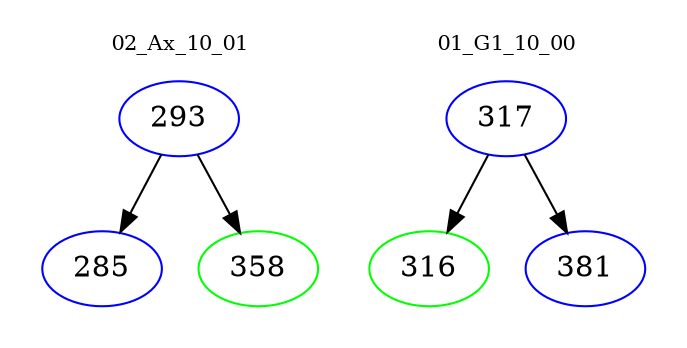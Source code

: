 digraph{
subgraph cluster_0 {
color = white
label = "02_Ax_10_01";
fontsize=10;
T0_293 [label="293", color="blue"]
T0_293 -> T0_285 [color="black"]
T0_285 [label="285", color="blue"]
T0_293 -> T0_358 [color="black"]
T0_358 [label="358", color="green"]
}
subgraph cluster_1 {
color = white
label = "01_G1_10_00";
fontsize=10;
T1_317 [label="317", color="blue"]
T1_317 -> T1_316 [color="black"]
T1_316 [label="316", color="green"]
T1_317 -> T1_381 [color="black"]
T1_381 [label="381", color="blue"]
}
}
